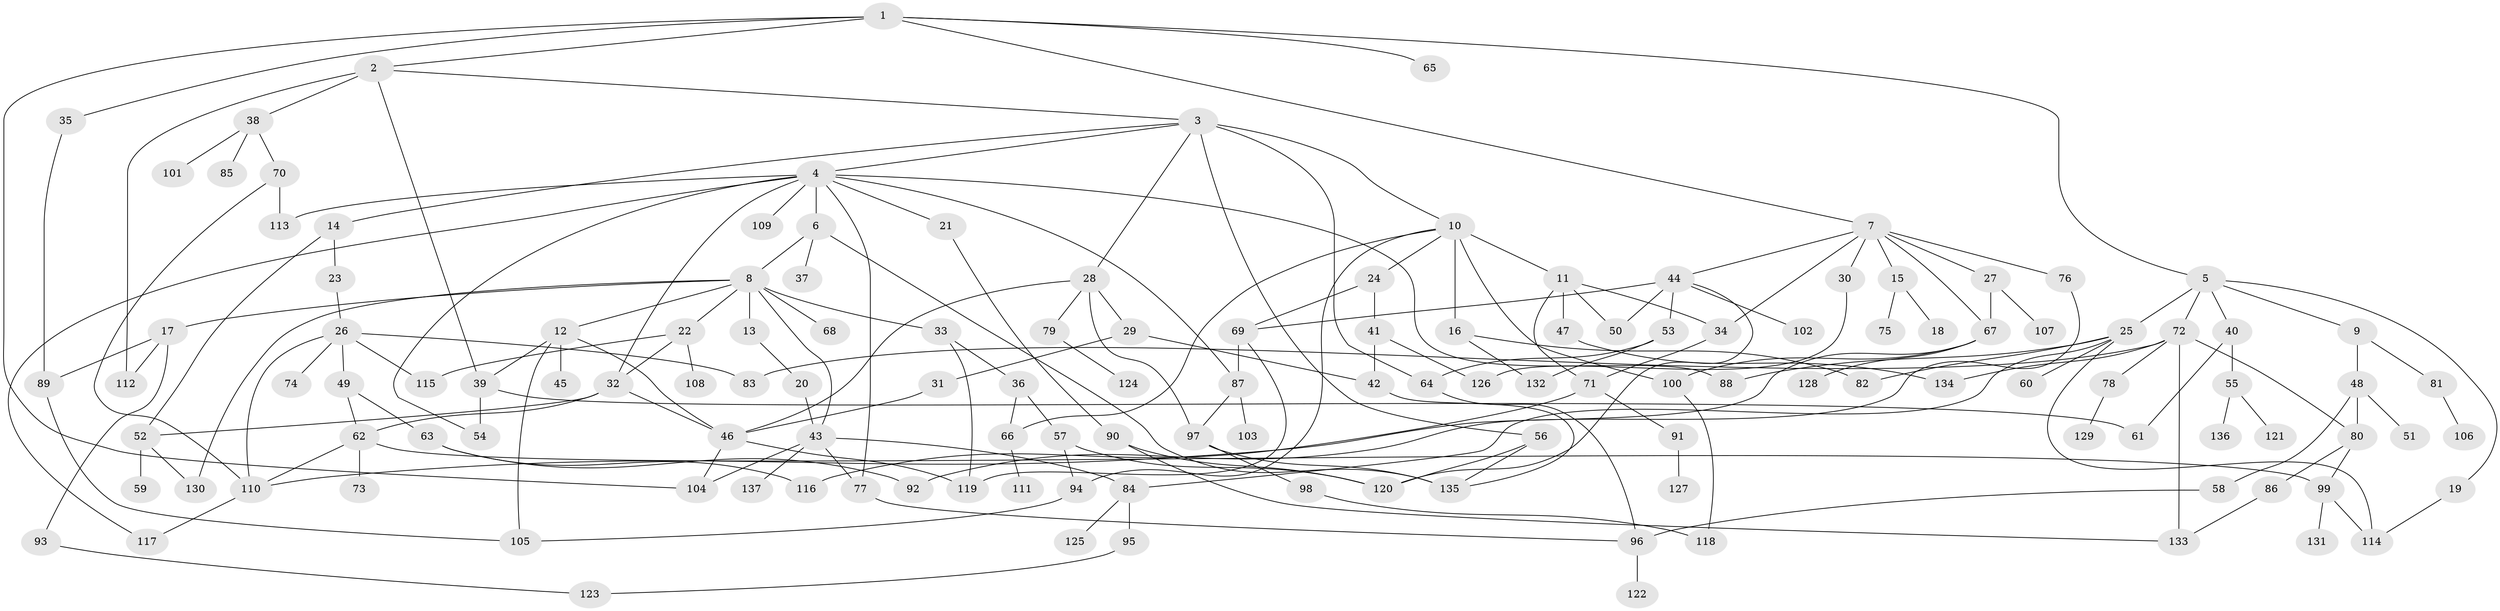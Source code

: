 // coarse degree distribution, {5: 0.07142857142857142, 16: 0.023809523809523808, 4: 0.21428571428571427, 6: 0.07142857142857142, 3: 0.23809523809523808, 7: 0.047619047619047616, 1: 0.11904761904761904, 8: 0.047619047619047616, 2: 0.16666666666666666}
// Generated by graph-tools (version 1.1) at 2025/49/03/04/25 22:49:15]
// undirected, 137 vertices, 199 edges
graph export_dot {
  node [color=gray90,style=filled];
  1;
  2;
  3;
  4;
  5;
  6;
  7;
  8;
  9;
  10;
  11;
  12;
  13;
  14;
  15;
  16;
  17;
  18;
  19;
  20;
  21;
  22;
  23;
  24;
  25;
  26;
  27;
  28;
  29;
  30;
  31;
  32;
  33;
  34;
  35;
  36;
  37;
  38;
  39;
  40;
  41;
  42;
  43;
  44;
  45;
  46;
  47;
  48;
  49;
  50;
  51;
  52;
  53;
  54;
  55;
  56;
  57;
  58;
  59;
  60;
  61;
  62;
  63;
  64;
  65;
  66;
  67;
  68;
  69;
  70;
  71;
  72;
  73;
  74;
  75;
  76;
  77;
  78;
  79;
  80;
  81;
  82;
  83;
  84;
  85;
  86;
  87;
  88;
  89;
  90;
  91;
  92;
  93;
  94;
  95;
  96;
  97;
  98;
  99;
  100;
  101;
  102;
  103;
  104;
  105;
  106;
  107;
  108;
  109;
  110;
  111;
  112;
  113;
  114;
  115;
  116;
  117;
  118;
  119;
  120;
  121;
  122;
  123;
  124;
  125;
  126;
  127;
  128;
  129;
  130;
  131;
  132;
  133;
  134;
  135;
  136;
  137;
  1 -- 2;
  1 -- 5;
  1 -- 7;
  1 -- 35;
  1 -- 65;
  1 -- 104;
  2 -- 3;
  2 -- 38;
  2 -- 39;
  2 -- 112;
  3 -- 4;
  3 -- 10;
  3 -- 14;
  3 -- 28;
  3 -- 56;
  3 -- 64;
  4 -- 6;
  4 -- 21;
  4 -- 77;
  4 -- 87;
  4 -- 88;
  4 -- 109;
  4 -- 117;
  4 -- 113;
  4 -- 54;
  4 -- 32;
  5 -- 9;
  5 -- 19;
  5 -- 25;
  5 -- 40;
  5 -- 72;
  6 -- 8;
  6 -- 37;
  6 -- 135;
  7 -- 15;
  7 -- 27;
  7 -- 30;
  7 -- 34;
  7 -- 44;
  7 -- 76;
  7 -- 67;
  8 -- 12;
  8 -- 13;
  8 -- 17;
  8 -- 22;
  8 -- 33;
  8 -- 43;
  8 -- 68;
  8 -- 130;
  9 -- 48;
  9 -- 81;
  10 -- 11;
  10 -- 16;
  10 -- 24;
  10 -- 94;
  10 -- 100;
  10 -- 66;
  11 -- 47;
  11 -- 50;
  11 -- 34;
  11 -- 71;
  12 -- 45;
  12 -- 105;
  12 -- 39;
  12 -- 46;
  13 -- 20;
  14 -- 23;
  14 -- 52;
  15 -- 18;
  15 -- 75;
  16 -- 82;
  16 -- 132;
  17 -- 89;
  17 -- 93;
  17 -- 112;
  19 -- 114;
  20 -- 43;
  21 -- 90;
  22 -- 32;
  22 -- 108;
  22 -- 115;
  23 -- 26;
  24 -- 41;
  24 -- 69;
  25 -- 60;
  25 -- 84;
  25 -- 114;
  25 -- 88;
  25 -- 82;
  26 -- 49;
  26 -- 74;
  26 -- 83;
  26 -- 115;
  26 -- 110;
  27 -- 67;
  27 -- 107;
  28 -- 29;
  28 -- 79;
  28 -- 97;
  28 -- 46;
  29 -- 31;
  29 -- 42;
  30 -- 126;
  31 -- 46;
  32 -- 46;
  32 -- 52;
  32 -- 62;
  33 -- 36;
  33 -- 119;
  34 -- 71;
  35 -- 89;
  36 -- 57;
  36 -- 66;
  38 -- 70;
  38 -- 85;
  38 -- 101;
  39 -- 54;
  39 -- 61;
  40 -- 55;
  40 -- 61;
  41 -- 126;
  41 -- 42;
  42 -- 135;
  43 -- 104;
  43 -- 137;
  43 -- 77;
  43 -- 84;
  44 -- 53;
  44 -- 69;
  44 -- 102;
  44 -- 120;
  44 -- 50;
  46 -- 104;
  46 -- 119;
  47 -- 134;
  48 -- 51;
  48 -- 58;
  48 -- 80;
  49 -- 62;
  49 -- 63;
  52 -- 59;
  52 -- 130;
  53 -- 64;
  53 -- 132;
  55 -- 121;
  55 -- 136;
  56 -- 120;
  56 -- 135;
  57 -- 94;
  57 -- 120;
  58 -- 96;
  62 -- 73;
  62 -- 99;
  62 -- 110;
  63 -- 116;
  63 -- 92;
  64 -- 96;
  66 -- 111;
  67 -- 100;
  67 -- 128;
  67 -- 110;
  69 -- 119;
  69 -- 87;
  70 -- 113;
  70 -- 110;
  71 -- 91;
  71 -- 116;
  72 -- 78;
  72 -- 80;
  72 -- 83;
  72 -- 133;
  72 -- 134;
  76 -- 92;
  77 -- 96;
  78 -- 129;
  79 -- 124;
  80 -- 86;
  80 -- 99;
  81 -- 106;
  84 -- 95;
  84 -- 125;
  86 -- 133;
  87 -- 103;
  87 -- 97;
  89 -- 105;
  90 -- 133;
  90 -- 120;
  91 -- 127;
  93 -- 123;
  94 -- 105;
  95 -- 123;
  96 -- 122;
  97 -- 98;
  97 -- 135;
  98 -- 118;
  99 -- 131;
  99 -- 114;
  100 -- 118;
  110 -- 117;
}
